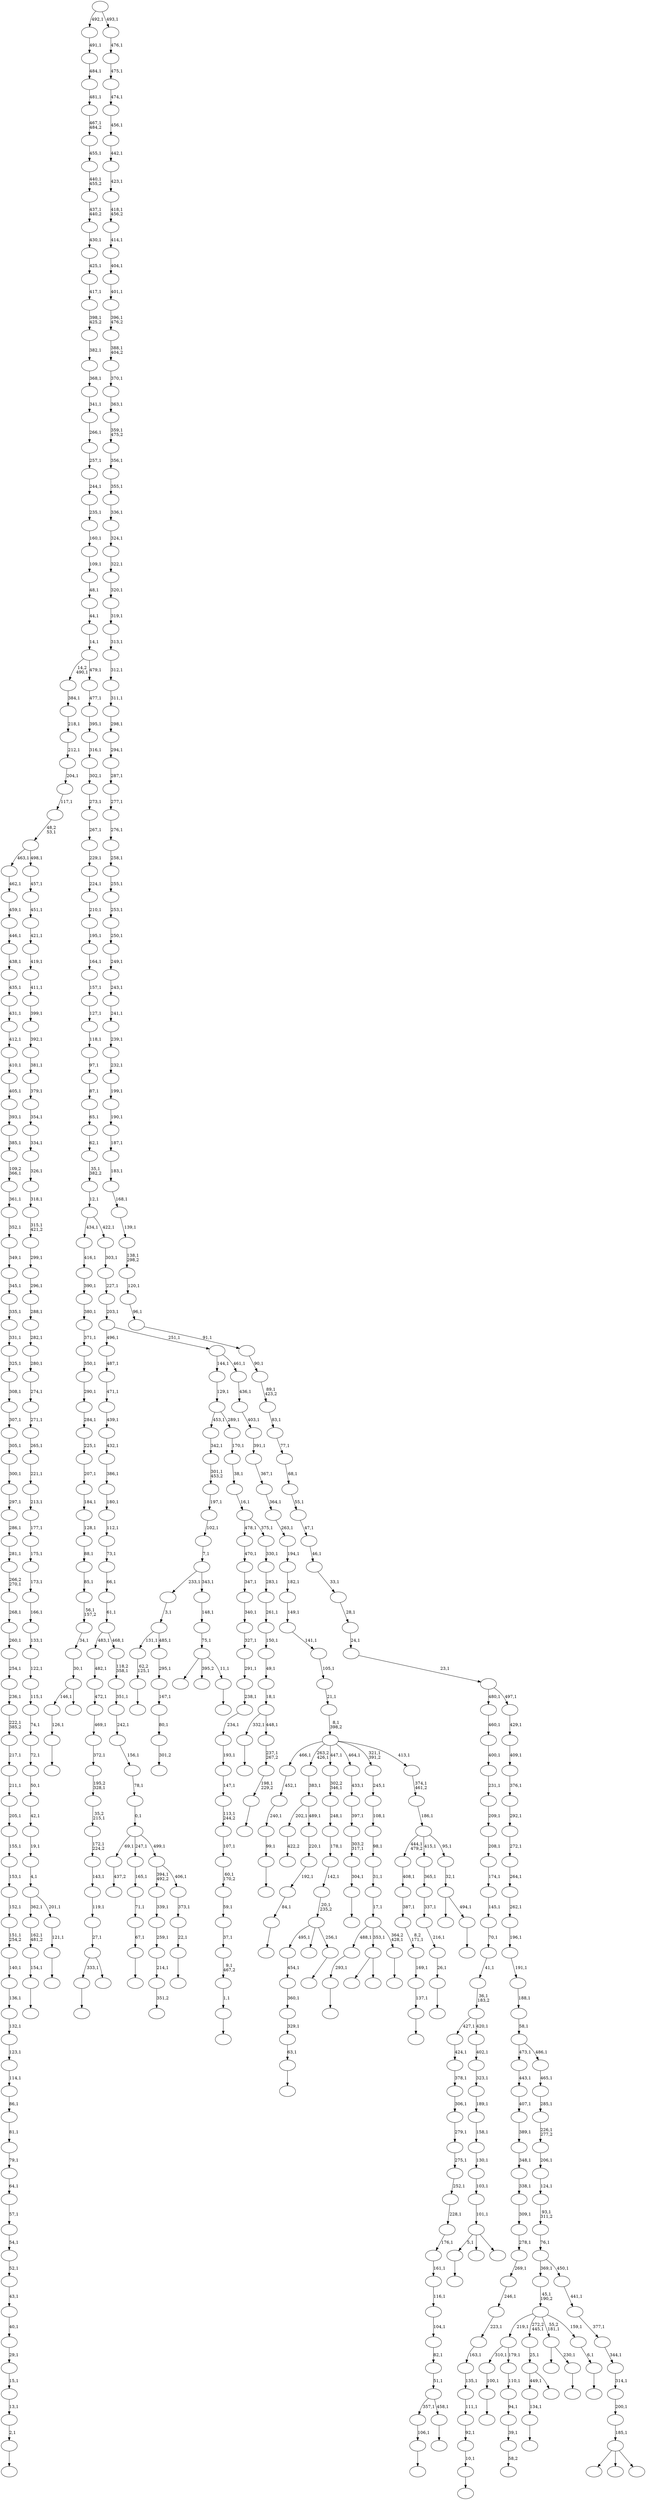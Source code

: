 digraph T {
	550 [label=""]
	549 [label=""]
	548 [label=""]
	547 [label=""]
	546 [label=""]
	545 [label=""]
	544 [label=""]
	543 [label=""]
	542 [label=""]
	541 [label=""]
	540 [label=""]
	539 [label=""]
	538 [label=""]
	537 [label=""]
	536 [label=""]
	535 [label=""]
	534 [label=""]
	533 [label=""]
	532 [label=""]
	531 [label=""]
	530 [label=""]
	529 [label=""]
	528 [label=""]
	527 [label=""]
	526 [label=""]
	525 [label=""]
	524 [label=""]
	523 [label=""]
	522 [label=""]
	521 [label=""]
	520 [label=""]
	519 [label=""]
	518 [label=""]
	517 [label=""]
	516 [label=""]
	515 [label=""]
	514 [label=""]
	513 [label=""]
	512 [label=""]
	511 [label=""]
	510 [label=""]
	509 [label=""]
	508 [label=""]
	507 [label=""]
	506 [label=""]
	505 [label=""]
	504 [label=""]
	503 [label=""]
	502 [label=""]
	501 [label=""]
	500 [label=""]
	499 [label=""]
	498 [label=""]
	497 [label=""]
	496 [label=""]
	495 [label=""]
	494 [label=""]
	493 [label=""]
	492 [label=""]
	491 [label=""]
	490 [label=""]
	489 [label=""]
	488 [label=""]
	487 [label=""]
	486 [label=""]
	485 [label=""]
	484 [label=""]
	483 [label=""]
	482 [label=""]
	481 [label=""]
	480 [label=""]
	479 [label=""]
	478 [label=""]
	477 [label=""]
	476 [label=""]
	475 [label=""]
	474 [label=""]
	473 [label=""]
	472 [label=""]
	471 [label=""]
	470 [label=""]
	469 [label=""]
	468 [label=""]
	467 [label=""]
	466 [label=""]
	465 [label=""]
	464 [label=""]
	463 [label=""]
	462 [label=""]
	461 [label=""]
	460 [label=""]
	459 [label=""]
	458 [label=""]
	457 [label=""]
	456 [label=""]
	455 [label=""]
	454 [label=""]
	453 [label=""]
	452 [label=""]
	451 [label=""]
	450 [label=""]
	449 [label=""]
	448 [label=""]
	447 [label=""]
	446 [label=""]
	445 [label=""]
	444 [label=""]
	443 [label=""]
	442 [label=""]
	441 [label=""]
	440 [label=""]
	439 [label=""]
	438 [label=""]
	437 [label=""]
	436 [label=""]
	435 [label=""]
	434 [label=""]
	433 [label=""]
	432 [label=""]
	431 [label=""]
	430 [label=""]
	429 [label=""]
	428 [label=""]
	427 [label=""]
	426 [label=""]
	425 [label=""]
	424 [label=""]
	423 [label=""]
	422 [label=""]
	421 [label=""]
	420 [label=""]
	419 [label=""]
	418 [label=""]
	417 [label=""]
	416 [label=""]
	415 [label=""]
	414 [label=""]
	413 [label=""]
	412 [label=""]
	411 [label=""]
	410 [label=""]
	409 [label=""]
	408 [label=""]
	407 [label=""]
	406 [label=""]
	405 [label=""]
	404 [label=""]
	403 [label=""]
	402 [label=""]
	401 [label=""]
	400 [label=""]
	399 [label=""]
	398 [label=""]
	397 [label=""]
	396 [label=""]
	395 [label=""]
	394 [label=""]
	393 [label=""]
	392 [label=""]
	391 [label=""]
	390 [label=""]
	389 [label=""]
	388 [label=""]
	387 [label=""]
	386 [label=""]
	385 [label=""]
	384 [label=""]
	383 [label=""]
	382 [label=""]
	381 [label=""]
	380 [label=""]
	379 [label=""]
	378 [label=""]
	377 [label=""]
	376 [label=""]
	375 [label=""]
	374 [label=""]
	373 [label=""]
	372 [label=""]
	371 [label=""]
	370 [label=""]
	369 [label=""]
	368 [label=""]
	367 [label=""]
	366 [label=""]
	365 [label=""]
	364 [label=""]
	363 [label=""]
	362 [label=""]
	361 [label=""]
	360 [label=""]
	359 [label=""]
	358 [label=""]
	357 [label=""]
	356 [label=""]
	355 [label=""]
	354 [label=""]
	353 [label=""]
	352 [label=""]
	351 [label=""]
	350 [label=""]
	349 [label=""]
	348 [label=""]
	347 [label=""]
	346 [label=""]
	345 [label=""]
	344 [label=""]
	343 [label=""]
	342 [label=""]
	341 [label=""]
	340 [label=""]
	339 [label=""]
	338 [label=""]
	337 [label=""]
	336 [label=""]
	335 [label=""]
	334 [label=""]
	333 [label=""]
	332 [label=""]
	331 [label=""]
	330 [label=""]
	329 [label=""]
	328 [label=""]
	327 [label=""]
	326 [label=""]
	325 [label=""]
	324 [label=""]
	323 [label=""]
	322 [label=""]
	321 [label=""]
	320 [label=""]
	319 [label=""]
	318 [label=""]
	317 [label=""]
	316 [label=""]
	315 [label=""]
	314 [label=""]
	313 [label=""]
	312 [label=""]
	311 [label=""]
	310 [label=""]
	309 [label=""]
	308 [label=""]
	307 [label=""]
	306 [label=""]
	305 [label=""]
	304 [label=""]
	303 [label=""]
	302 [label=""]
	301 [label=""]
	300 [label=""]
	299 [label=""]
	298 [label=""]
	297 [label=""]
	296 [label=""]
	295 [label=""]
	294 [label=""]
	293 [label=""]
	292 [label=""]
	291 [label=""]
	290 [label=""]
	289 [label=""]
	288 [label=""]
	287 [label=""]
	286 [label=""]
	285 [label=""]
	284 [label=""]
	283 [label=""]
	282 [label=""]
	281 [label=""]
	280 [label=""]
	279 [label=""]
	278 [label=""]
	277 [label=""]
	276 [label=""]
	275 [label=""]
	274 [label=""]
	273 [label=""]
	272 [label=""]
	271 [label=""]
	270 [label=""]
	269 [label=""]
	268 [label=""]
	267 [label=""]
	266 [label=""]
	265 [label=""]
	264 [label=""]
	263 [label=""]
	262 [label=""]
	261 [label=""]
	260 [label=""]
	259 [label=""]
	258 [label=""]
	257 [label=""]
	256 [label=""]
	255 [label=""]
	254 [label=""]
	253 [label=""]
	252 [label=""]
	251 [label=""]
	250 [label=""]
	249 [label=""]
	248 [label=""]
	247 [label=""]
	246 [label=""]
	245 [label=""]
	244 [label=""]
	243 [label=""]
	242 [label=""]
	241 [label=""]
	240 [label=""]
	239 [label=""]
	238 [label=""]
	237 [label=""]
	236 [label=""]
	235 [label=""]
	234 [label=""]
	233 [label=""]
	232 [label=""]
	231 [label=""]
	230 [label=""]
	229 [label=""]
	228 [label=""]
	227 [label=""]
	226 [label=""]
	225 [label=""]
	224 [label=""]
	223 [label=""]
	222 [label=""]
	221 [label=""]
	220 [label=""]
	219 [label=""]
	218 [label=""]
	217 [label=""]
	216 [label=""]
	215 [label=""]
	214 [label=""]
	213 [label=""]
	212 [label=""]
	211 [label=""]
	210 [label=""]
	209 [label=""]
	208 [label=""]
	207 [label=""]
	206 [label=""]
	205 [label=""]
	204 [label=""]
	203 [label=""]
	202 [label=""]
	201 [label=""]
	200 [label=""]
	199 [label=""]
	198 [label=""]
	197 [label=""]
	196 [label=""]
	195 [label=""]
	194 [label=""]
	193 [label=""]
	192 [label=""]
	191 [label=""]
	190 [label=""]
	189 [label=""]
	188 [label=""]
	187 [label=""]
	186 [label=""]
	185 [label=""]
	184 [label=""]
	183 [label=""]
	182 [label=""]
	181 [label=""]
	180 [label=""]
	179 [label=""]
	178 [label=""]
	177 [label=""]
	176 [label=""]
	175 [label=""]
	174 [label=""]
	173 [label=""]
	172 [label=""]
	171 [label=""]
	170 [label=""]
	169 [label=""]
	168 [label=""]
	167 [label=""]
	166 [label=""]
	165 [label=""]
	164 [label=""]
	163 [label=""]
	162 [label=""]
	161 [label=""]
	160 [label=""]
	159 [label=""]
	158 [label=""]
	157 [label=""]
	156 [label=""]
	155 [label=""]
	154 [label=""]
	153 [label=""]
	152 [label=""]
	151 [label=""]
	150 [label=""]
	149 [label=""]
	148 [label=""]
	147 [label=""]
	146 [label=""]
	145 [label=""]
	144 [label=""]
	143 [label=""]
	142 [label=""]
	141 [label=""]
	140 [label=""]
	139 [label=""]
	138 [label=""]
	137 [label=""]
	136 [label=""]
	135 [label=""]
	134 [label=""]
	133 [label=""]
	132 [label=""]
	131 [label=""]
	130 [label=""]
	129 [label=""]
	128 [label=""]
	127 [label=""]
	126 [label=""]
	125 [label=""]
	124 [label=""]
	123 [label=""]
	122 [label=""]
	121 [label=""]
	120 [label=""]
	119 [label=""]
	118 [label=""]
	117 [label=""]
	116 [label=""]
	115 [label=""]
	114 [label=""]
	113 [label=""]
	112 [label=""]
	111 [label=""]
	110 [label=""]
	109 [label=""]
	108 [label=""]
	107 [label=""]
	106 [label=""]
	105 [label=""]
	104 [label=""]
	103 [label=""]
	102 [label=""]
	101 [label=""]
	100 [label=""]
	99 [label=""]
	98 [label=""]
	97 [label=""]
	96 [label=""]
	95 [label=""]
	94 [label=""]
	93 [label=""]
	92 [label=""]
	91 [label=""]
	90 [label=""]
	89 [label=""]
	88 [label=""]
	87 [label=""]
	86 [label=""]
	85 [label=""]
	84 [label=""]
	83 [label=""]
	82 [label=""]
	81 [label=""]
	80 [label=""]
	79 [label=""]
	78 [label=""]
	77 [label=""]
	76 [label=""]
	75 [label=""]
	74 [label=""]
	73 [label=""]
	72 [label=""]
	71 [label=""]
	70 [label=""]
	69 [label=""]
	68 [label=""]
	67 [label=""]
	66 [label=""]
	65 [label=""]
	64 [label=""]
	63 [label=""]
	62 [label=""]
	61 [label=""]
	60 [label=""]
	59 [label=""]
	58 [label=""]
	57 [label=""]
	56 [label=""]
	55 [label=""]
	54 [label=""]
	53 [label=""]
	52 [label=""]
	51 [label=""]
	50 [label=""]
	49 [label=""]
	48 [label=""]
	47 [label=""]
	46 [label=""]
	45 [label=""]
	44 [label=""]
	43 [label=""]
	42 [label=""]
	41 [label=""]
	40 [label=""]
	39 [label=""]
	38 [label=""]
	37 [label=""]
	36 [label=""]
	35 [label=""]
	34 [label=""]
	33 [label=""]
	32 [label=""]
	31 [label=""]
	30 [label=""]
	29 [label=""]
	28 [label=""]
	27 [label=""]
	26 [label=""]
	25 [label=""]
	24 [label=""]
	23 [label=""]
	22 [label=""]
	21 [label=""]
	20 [label=""]
	19 [label=""]
	18 [label=""]
	17 [label=""]
	16 [label=""]
	15 [label=""]
	14 [label=""]
	13 [label=""]
	12 [label=""]
	11 [label=""]
	10 [label=""]
	9 [label=""]
	8 [label=""]
	7 [label=""]
	6 [label=""]
	5 [label=""]
	4 [label=""]
	3 [label=""]
	2 [label=""]
	1 [label=""]
	0 [label=""]
	548 -> 549 [label=""]
	547 -> 548 [label="62,2\n125,1"]
	544 -> 545 [label=""]
	542 -> 543 [label=""]
	541 -> 542 [label="100,1"]
	539 -> 540 [label=""]
	538 -> 539 [label="2,1"]
	537 -> 538 [label="13,1"]
	536 -> 537 [label="15,1"]
	535 -> 536 [label="29,1"]
	534 -> 535 [label="40,1"]
	533 -> 534 [label="43,1"]
	532 -> 533 [label="52,1"]
	531 -> 532 [label="54,1"]
	530 -> 531 [label="57,1"]
	529 -> 530 [label="64,1"]
	528 -> 529 [label="79,1"]
	527 -> 528 [label="81,1"]
	526 -> 527 [label="86,1"]
	525 -> 526 [label="114,1"]
	524 -> 525 [label="123,1"]
	523 -> 524 [label="132,1"]
	522 -> 523 [label="136,1"]
	521 -> 522 [label="140,1"]
	520 -> 521 [label="151,1\n254,2"]
	519 -> 520 [label="152,1"]
	518 -> 519 [label="153,1"]
	517 -> 518 [label="155,1"]
	516 -> 517 [label="205,1"]
	515 -> 516 [label="211,1"]
	514 -> 515 [label="217,1"]
	513 -> 514 [label="222,1\n385,2"]
	512 -> 513 [label="236,1"]
	511 -> 512 [label="254,1"]
	510 -> 511 [label="260,1"]
	509 -> 510 [label="268,1"]
	508 -> 509 [label="266,2\n270,1"]
	507 -> 508 [label="281,1"]
	506 -> 507 [label="286,1"]
	505 -> 506 [label="297,1"]
	504 -> 505 [label="300,1"]
	503 -> 504 [label="305,1"]
	502 -> 503 [label="307,1"]
	501 -> 502 [label="308,1"]
	500 -> 501 [label="325,1"]
	499 -> 500 [label="331,1"]
	498 -> 499 [label="335,1"]
	497 -> 498 [label="345,1"]
	496 -> 497 [label="349,1"]
	495 -> 496 [label="352,1"]
	494 -> 495 [label="361,1"]
	493 -> 494 [label="109,2\n366,1"]
	492 -> 493 [label="385,1"]
	491 -> 492 [label="393,1"]
	490 -> 491 [label="405,1"]
	489 -> 490 [label="410,1"]
	488 -> 489 [label="412,1"]
	487 -> 488 [label="431,1"]
	486 -> 487 [label="435,1"]
	485 -> 486 [label="438,1"]
	484 -> 485 [label="446,1"]
	483 -> 484 [label="459,1"]
	482 -> 483 [label="462,1"]
	478 -> 479 [label=""]
	477 -> 478 [label="106,1"]
	475 -> 476 [label=""]
	474 -> 475 [label="1,1"]
	473 -> 474 [label="9,1\n467,2"]
	472 -> 473 [label="37,1"]
	471 -> 472 [label="59,1"]
	470 -> 471 [label="60,1\n170,2"]
	469 -> 470 [label="107,1"]
	468 -> 469 [label="113,1\n244,2"]
	467 -> 468 [label="147,1"]
	466 -> 467 [label="193,1"]
	465 -> 466 [label="234,1"]
	464 -> 465 [label="238,1"]
	463 -> 464 [label="291,1"]
	462 -> 463 [label="327,1"]
	461 -> 462 [label="340,1"]
	460 -> 461 [label="347,1"]
	459 -> 460 [label="470,1"]
	457 -> 458 [label="422,2"]
	455 -> 456 [label=""]
	454 -> 455 [label="99,1"]
	453 -> 454 [label="240,1"]
	452 -> 453 [label="452,1"]
	449 -> 450 [label=""]
	448 -> 449 [label="137,1"]
	447 -> 448 [label="169,1"]
	446 -> 447 [label="8,2\n171,1"]
	445 -> 446 [label="387,1"]
	444 -> 445 [label="408,1"]
	441 -> 442 [label=""]
	440 -> 441 [label="63,1"]
	439 -> 440 [label="329,1"]
	438 -> 439 [label="360,1"]
	437 -> 438 [label="454,1"]
	435 -> 436 [label="437,2"]
	433 -> 434 [label="351,2"]
	432 -> 433 [label="214,1"]
	431 -> 432 [label="259,1"]
	430 -> 431 [label="339,1"]
	428 -> 429 [label="301,2"]
	427 -> 428 [label="80,1"]
	426 -> 427 [label="167,1"]
	425 -> 426 [label="295,1"]
	424 -> 547 [label="131,1"]
	424 -> 425 [label="485,1"]
	423 -> 424 [label="3,1"]
	420 -> 421 [label=""]
	418 -> 419 [label=""]
	417 -> 550 [label=""]
	417 -> 443 [label="395,2"]
	417 -> 418 [label="11,1"]
	416 -> 417 [label="75,1"]
	415 -> 416 [label="148,1"]
	414 -> 423 [label="233,1"]
	414 -> 415 [label="343,1"]
	413 -> 414 [label="7,1"]
	412 -> 413 [label="102,1"]
	411 -> 412 [label="197,1"]
	410 -> 411 [label="301,1\n453,2"]
	409 -> 410 [label="342,1"]
	407 -> 408 [label=""]
	406 -> 477 [label="357,1"]
	406 -> 407 [label="458,1"]
	405 -> 406 [label="51,1"]
	404 -> 405 [label="82,1"]
	403 -> 404 [label="104,1"]
	402 -> 403 [label="116,1"]
	401 -> 402 [label="161,1"]
	400 -> 401 [label="176,1"]
	399 -> 400 [label="228,1"]
	398 -> 399 [label="252,1"]
	397 -> 398 [label="275,1"]
	396 -> 397 [label="279,1"]
	395 -> 396 [label="306,1"]
	394 -> 395 [label="378,1"]
	393 -> 394 [label="424,1"]
	391 -> 392 [label=""]
	390 -> 391 [label="26,1"]
	389 -> 390 [label="216,1"]
	388 -> 389 [label="337,1"]
	387 -> 388 [label="365,1"]
	385 -> 386 [label=""]
	384 -> 385 [label="293,1"]
	382 -> 383 [label="58,2"]
	381 -> 382 [label="39,1"]
	380 -> 381 [label="94,1"]
	379 -> 380 [label="110,1"]
	378 -> 541 [label="310,1"]
	378 -> 379 [label="179,1"]
	376 -> 377 [label=""]
	375 -> 376 [label="134,1"]
	373 -> 374 [label=""]
	372 -> 373 [label="67,1"]
	371 -> 372 [label="71,1"]
	370 -> 371 [label="165,1"]
	368 -> 369 [label=""]
	367 -> 368 [label="10,1"]
	366 -> 367 [label="92,1"]
	365 -> 366 [label="111,1"]
	364 -> 365 [label="135,1"]
	363 -> 364 [label="163,1"]
	362 -> 363 [label="223,1"]
	361 -> 362 [label="246,1"]
	360 -> 361 [label="269,1"]
	359 -> 360 [label="278,1"]
	358 -> 359 [label="309,1"]
	357 -> 358 [label="338,1"]
	356 -> 357 [label="348,1"]
	355 -> 356 [label="389,1"]
	354 -> 355 [label="407,1"]
	353 -> 354 [label="443,1"]
	351 -> 352 [label=""]
	350 -> 351 [label="154,1"]
	349 -> 350 [label="162,1\n481,2"]
	347 -> 348 [label=""]
	346 -> 347 [label="126,1"]
	344 -> 345 [label=""]
	342 -> 420 [label="333,1"]
	342 -> 343 [label=""]
	341 -> 342 [label="27,1"]
	340 -> 341 [label="119,1"]
	339 -> 340 [label="143,1"]
	338 -> 339 [label="172,1\n224,2"]
	337 -> 338 [label="35,2\n215,1"]
	336 -> 337 [label="195,2\n328,1"]
	335 -> 336 [label="372,1"]
	334 -> 335 [label="469,1"]
	333 -> 334 [label="472,1"]
	332 -> 333 [label="482,1"]
	330 -> 331 [label=""]
	329 -> 330 [label="84,1"]
	328 -> 329 [label="192,1"]
	327 -> 328 [label="220,1"]
	326 -> 457 [label="202,1"]
	326 -> 327 [label="489,1"]
	325 -> 326 [label="383,1"]
	323 -> 324 [label=""]
	322 -> 323 [label="22,1"]
	321 -> 322 [label="373,1"]
	320 -> 430 [label="394,1\n492,2"]
	320 -> 321 [label="406,1"]
	319 -> 435 [label="69,1"]
	319 -> 370 [label="247,1"]
	319 -> 320 [label="499,1"]
	318 -> 319 [label="0,1"]
	317 -> 318 [label="78,1"]
	316 -> 317 [label="156,1"]
	315 -> 316 [label="242,1"]
	314 -> 315 [label="351,1"]
	313 -> 314 [label="118,2\n358,1"]
	312 -> 332 [label="483,1"]
	312 -> 313 [label="468,1"]
	311 -> 312 [label="61,1"]
	310 -> 311 [label="66,1"]
	309 -> 310 [label="73,1"]
	308 -> 309 [label="112,1"]
	307 -> 308 [label="180,1"]
	306 -> 307 [label="386,1"]
	305 -> 306 [label="432,1"]
	304 -> 305 [label="439,1"]
	303 -> 304 [label="471,1"]
	302 -> 303 [label="487,1"]
	300 -> 301 [label=""]
	299 -> 437 [label="495,1"]
	299 -> 422 [label=""]
	299 -> 300 [label="256,1"]
	298 -> 299 [label="20,1\n235,2"]
	297 -> 298 [label="142,1"]
	296 -> 297 [label="178,1"]
	295 -> 296 [label="248,1"]
	294 -> 295 [label="302,2\n346,1"]
	292 -> 544 [label="5,1"]
	292 -> 481 [label=""]
	292 -> 293 [label=""]
	291 -> 292 [label="101,1"]
	290 -> 291 [label="103,1"]
	289 -> 290 [label="130,1"]
	288 -> 289 [label="158,1"]
	287 -> 288 [label="189,1"]
	286 -> 287 [label="323,1"]
	285 -> 286 [label="402,1"]
	284 -> 393 [label="427,1"]
	284 -> 285 [label="420,1"]
	283 -> 284 [label="36,1\n183,2"]
	282 -> 283 [label="41,1"]
	281 -> 282 [label="70,1"]
	280 -> 281 [label="145,1"]
	279 -> 280 [label="174,1"]
	278 -> 279 [label="208,1"]
	277 -> 278 [label="209,1"]
	276 -> 277 [label="231,1"]
	275 -> 276 [label="400,1"]
	274 -> 275 [label="460,1"]
	272 -> 273 [label=""]
	271 -> 272 [label="121,1"]
	270 -> 349 [label="362,1"]
	270 -> 271 [label="201,1"]
	269 -> 270 [label="4,1"]
	268 -> 269 [label="19,1"]
	267 -> 268 [label="42,1"]
	266 -> 267 [label="50,1"]
	265 -> 266 [label="72,1"]
	264 -> 265 [label="74,1"]
	263 -> 264 [label="115,1"]
	262 -> 263 [label="122,1"]
	261 -> 262 [label="133,1"]
	260 -> 261 [label="166,1"]
	259 -> 260 [label="173,1"]
	258 -> 259 [label="175,1"]
	257 -> 258 [label="177,1"]
	256 -> 257 [label="213,1"]
	255 -> 256 [label="221,1"]
	254 -> 255 [label="265,1"]
	253 -> 254 [label="271,1"]
	252 -> 253 [label="274,1"]
	251 -> 252 [label="280,1"]
	250 -> 251 [label="282,1"]
	249 -> 250 [label="288,1"]
	248 -> 249 [label="296,1"]
	247 -> 248 [label="299,1"]
	246 -> 247 [label="315,1\n421,2"]
	245 -> 246 [label="318,1"]
	244 -> 245 [label="326,1"]
	243 -> 244 [label="334,1"]
	242 -> 243 [label="354,1"]
	241 -> 242 [label="379,1"]
	240 -> 241 [label="381,1"]
	239 -> 240 [label="392,1"]
	238 -> 239 [label="399,1"]
	237 -> 238 [label="411,1"]
	236 -> 237 [label="419,1"]
	235 -> 236 [label="421,1"]
	234 -> 235 [label="451,1"]
	233 -> 234 [label="457,1"]
	232 -> 482 [label="463,1"]
	232 -> 233 [label="498,1"]
	231 -> 232 [label="48,2\n53,1"]
	230 -> 231 [label="117,1"]
	229 -> 230 [label="204,1"]
	228 -> 229 [label="212,1"]
	227 -> 228 [label="218,1"]
	226 -> 227 [label="384,1"]
	224 -> 225 [label=""]
	223 -> 224 [label="198,1\n229,2"]
	222 -> 223 [label="237,1\n267,2"]
	221 -> 344 [label="332,1"]
	221 -> 222 [label="448,1"]
	220 -> 221 [label="18,1"]
	219 -> 220 [label="49,1"]
	218 -> 219 [label="150,1"]
	217 -> 218 [label="261,1"]
	216 -> 217 [label="283,1"]
	215 -> 216 [label="330,1"]
	214 -> 459 [label="478,1"]
	214 -> 215 [label="375,1"]
	213 -> 214 [label="16,1"]
	212 -> 213 [label="38,1"]
	211 -> 212 [label="170,1"]
	210 -> 409 [label="453,1"]
	210 -> 211 [label="289,1"]
	209 -> 210 [label="129,1"]
	207 -> 375 [label="449,1"]
	207 -> 208 [label=""]
	206 -> 207 [label="25,1"]
	203 -> 204 [label=""]
	202 -> 203 [label="304,1"]
	201 -> 202 [label="303,2\n317,1"]
	200 -> 201 [label="397,1"]
	199 -> 200 [label="433,1"]
	197 -> 546 [label=""]
	197 -> 198 [label=""]
	194 -> 346 [label="146,1"]
	194 -> 195 [label=""]
	193 -> 194 [label="30,1"]
	192 -> 193 [label="34,1"]
	191 -> 192 [label="56,1\n157,2"]
	190 -> 191 [label="85,1"]
	189 -> 190 [label="88,1"]
	188 -> 189 [label="128,1"]
	187 -> 188 [label="184,1"]
	186 -> 187 [label="207,1"]
	185 -> 186 [label="225,1"]
	184 -> 185 [label="284,1"]
	183 -> 184 [label="290,1"]
	182 -> 183 [label="350,1"]
	181 -> 182 [label="371,1"]
	180 -> 181 [label="380,1"]
	179 -> 180 [label="390,1"]
	178 -> 179 [label="416,1"]
	176 -> 177 [label=""]
	175 -> 205 [label=""]
	175 -> 176 [label="230,1"]
	173 -> 174 [label=""]
	172 -> 384 [label="488,1"]
	172 -> 197 [label="353,1"]
	172 -> 173 [label="364,2\n428,1"]
	171 -> 172 [label="17,1"]
	170 -> 171 [label="31,1"]
	169 -> 170 [label="98,1"]
	168 -> 169 [label="108,1"]
	167 -> 168 [label="245,1"]
	165 -> 166 [label=""]
	164 -> 165 [label="6,1"]
	163 -> 378 [label="219,1"]
	163 -> 206 [label="272,2\n445,1"]
	163 -> 175 [label="55,2\n181,1"]
	163 -> 164 [label="159,1"]
	162 -> 163 [label="45,1\n190,2"]
	160 -> 161 [label=""]
	159 -> 451 [label=""]
	159 -> 160 [label="494,1"]
	158 -> 159 [label="32,1"]
	157 -> 444 [label="444,1\n479,2"]
	157 -> 387 [label="415,1"]
	157 -> 158 [label="95,1"]
	156 -> 157 [label="186,1"]
	155 -> 156 [label="374,1\n461,2"]
	154 -> 452 [label="466,1"]
	154 -> 325 [label="263,2\n426,1"]
	154 -> 294 [label="447,1"]
	154 -> 199 [label="464,1"]
	154 -> 167 [label="321,1\n391,2"]
	154 -> 155 [label="413,1"]
	153 -> 154 [label="8,1\n398,2"]
	152 -> 153 [label="21,1"]
	151 -> 152 [label="105,1"]
	150 -> 151 [label="141,1"]
	149 -> 150 [label="149,1"]
	148 -> 149 [label="182,1"]
	147 -> 148 [label="194,1"]
	146 -> 147 [label="263,1"]
	145 -> 146 [label="364,1"]
	144 -> 145 [label="367,1"]
	143 -> 144 [label="391,1"]
	142 -> 143 [label="403,1"]
	141 -> 142 [label="436,1"]
	140 -> 209 [label="144,1"]
	140 -> 141 [label="461,1"]
	139 -> 302 [label="496,1"]
	139 -> 140 [label="251,1"]
	138 -> 139 [label="203,1"]
	137 -> 138 [label="227,1"]
	136 -> 137 [label="303,1"]
	135 -> 178 [label="434,1"]
	135 -> 136 [label="422,1"]
	134 -> 135 [label="12,1"]
	133 -> 134 [label="35,1\n382,2"]
	132 -> 133 [label="62,1"]
	131 -> 132 [label="65,1"]
	130 -> 131 [label="87,1"]
	129 -> 130 [label="97,1"]
	128 -> 129 [label="118,1"]
	127 -> 128 [label="127,1"]
	126 -> 127 [label="157,1"]
	125 -> 126 [label="164,1"]
	124 -> 125 [label="195,1"]
	123 -> 124 [label="210,1"]
	122 -> 123 [label="224,1"]
	121 -> 122 [label="229,1"]
	120 -> 121 [label="267,1"]
	119 -> 120 [label="273,1"]
	118 -> 119 [label="302,1"]
	117 -> 118 [label="316,1"]
	116 -> 117 [label="395,1"]
	115 -> 116 [label="477,1"]
	114 -> 226 [label="14,2\n490,1"]
	114 -> 115 [label="479,1"]
	113 -> 114 [label="14,1"]
	112 -> 113 [label="44,1"]
	111 -> 112 [label="48,1"]
	110 -> 111 [label="109,1"]
	109 -> 110 [label="160,1"]
	108 -> 109 [label="235,1"]
	107 -> 108 [label="244,1"]
	106 -> 107 [label="257,1"]
	105 -> 106 [label="266,1"]
	104 -> 105 [label="341,1"]
	103 -> 104 [label="368,1"]
	102 -> 103 [label="382,1"]
	101 -> 102 [label="398,1\n425,2"]
	100 -> 101 [label="417,1"]
	99 -> 100 [label="425,1"]
	98 -> 99 [label="430,1"]
	97 -> 98 [label="437,1\n440,2"]
	96 -> 97 [label="440,1\n455,2"]
	95 -> 96 [label="455,1"]
	94 -> 95 [label="467,1\n484,2"]
	93 -> 94 [label="481,1"]
	92 -> 93 [label="484,1"]
	91 -> 92 [label="491,1"]
	89 -> 480 [label=""]
	89 -> 196 [label=""]
	89 -> 90 [label=""]
	88 -> 89 [label="185,1"]
	87 -> 88 [label="200,1"]
	86 -> 87 [label="314,1"]
	85 -> 86 [label="344,1"]
	84 -> 85 [label="377,1"]
	83 -> 84 [label="441,1"]
	82 -> 162 [label="369,1"]
	82 -> 83 [label="450,1"]
	81 -> 82 [label="76,1"]
	80 -> 81 [label="93,1\n311,2"]
	79 -> 80 [label="124,1"]
	78 -> 79 [label="206,1"]
	77 -> 78 [label="226,1\n277,2"]
	76 -> 77 [label="285,1"]
	75 -> 76 [label="465,1"]
	74 -> 353 [label="473,1"]
	74 -> 75 [label="486,1"]
	73 -> 74 [label="58,1"]
	72 -> 73 [label="188,1"]
	71 -> 72 [label="191,1"]
	70 -> 71 [label="196,1"]
	69 -> 70 [label="262,1"]
	68 -> 69 [label="264,1"]
	67 -> 68 [label="272,1"]
	66 -> 67 [label="292,1"]
	65 -> 66 [label="376,1"]
	64 -> 65 [label="409,1"]
	63 -> 64 [label="429,1"]
	62 -> 274 [label="480,1"]
	62 -> 63 [label="497,1"]
	61 -> 62 [label="23,1"]
	60 -> 61 [label="24,1"]
	59 -> 60 [label="28,1"]
	58 -> 59 [label="33,1"]
	57 -> 58 [label="46,1"]
	56 -> 57 [label="47,1"]
	55 -> 56 [label="55,1"]
	54 -> 55 [label="68,1"]
	53 -> 54 [label="77,1"]
	52 -> 53 [label="83,1"]
	51 -> 52 [label="89,1\n423,2"]
	50 -> 51 [label="90,1"]
	49 -> 50 [label="91,1"]
	48 -> 49 [label="96,1"]
	47 -> 48 [label="120,1"]
	46 -> 47 [label="138,1\n298,2"]
	45 -> 46 [label="139,1"]
	44 -> 45 [label="168,1"]
	43 -> 44 [label="183,1"]
	42 -> 43 [label="187,1"]
	41 -> 42 [label="190,1"]
	40 -> 41 [label="199,1"]
	39 -> 40 [label="232,1"]
	38 -> 39 [label="239,1"]
	37 -> 38 [label="241,1"]
	36 -> 37 [label="243,1"]
	35 -> 36 [label="249,1"]
	34 -> 35 [label="250,1"]
	33 -> 34 [label="253,1"]
	32 -> 33 [label="255,1"]
	31 -> 32 [label="258,1"]
	30 -> 31 [label="276,1"]
	29 -> 30 [label="277,1"]
	28 -> 29 [label="287,1"]
	27 -> 28 [label="294,1"]
	26 -> 27 [label="298,1"]
	25 -> 26 [label="311,1"]
	24 -> 25 [label="312,1"]
	23 -> 24 [label="313,1"]
	22 -> 23 [label="319,1"]
	21 -> 22 [label="320,1"]
	20 -> 21 [label="322,1"]
	19 -> 20 [label="324,1"]
	18 -> 19 [label="336,1"]
	17 -> 18 [label="355,1"]
	16 -> 17 [label="356,1"]
	15 -> 16 [label="359,1\n475,2"]
	14 -> 15 [label="363,1"]
	13 -> 14 [label="370,1"]
	12 -> 13 [label="388,1\n404,2"]
	11 -> 12 [label="396,1\n476,2"]
	10 -> 11 [label="401,1"]
	9 -> 10 [label="404,1"]
	8 -> 9 [label="414,1"]
	7 -> 8 [label="418,1\n456,2"]
	6 -> 7 [label="423,1"]
	5 -> 6 [label="442,1"]
	4 -> 5 [label="456,1"]
	3 -> 4 [label="474,1"]
	2 -> 3 [label="475,1"]
	1 -> 2 [label="476,1"]
	0 -> 91 [label="492,1"]
	0 -> 1 [label="493,1"]
}
